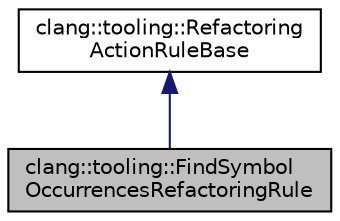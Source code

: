digraph "clang::tooling::FindSymbolOccurrencesRefactoringRule"
{
 // LATEX_PDF_SIZE
  bgcolor="transparent";
  edge [fontname="Helvetica",fontsize="10",labelfontname="Helvetica",labelfontsize="10"];
  node [fontname="Helvetica",fontsize="10",shape=record];
  Node1 [label="clang::tooling::FindSymbol\lOccurrencesRefactoringRule",height=0.2,width=0.4,color="black", fillcolor="grey75", style="filled", fontcolor="black",tooltip="A type of refactoring action rule that finds a set of symbol occurrences that reference a particular ..."];
  Node2 -> Node1 [dir="back",color="midnightblue",fontsize="10",style="solid",fontname="Helvetica"];
  Node2 [label="clang::tooling::Refactoring\lActionRuleBase",height=0.2,width=0.4,color="black",URL="$classclang_1_1tooling_1_1RefactoringActionRuleBase.html",tooltip="A common refactoring action rule interface that defines the 'invoke' function that performs the refac..."];
}
